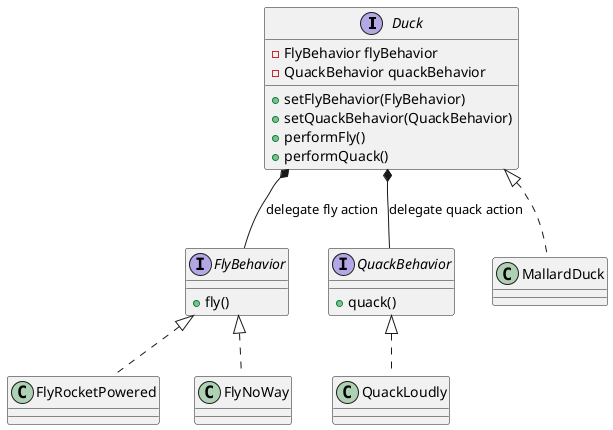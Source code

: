 @startuml

interface Duck {
+setFlyBehavior(FlyBehavior)
+setQuackBehavior(QuackBehavior)
+performFly()
+performQuack()
-FlyBehavior flyBehavior
-QuackBehavior quackBehavior
}

interface FlyBehavior {
+fly()
}

interface QuackBehavior {
+quack()
}

Duck*--FlyBehavior:delegate fly action
Duck*--QuackBehavior:delegate quack action

Duck<|..MallardDuck

FlyBehavior <|.. FlyRocketPowered
FlyBehavior <|.. FlyNoWay

QuackBehavior <|.. QuackLoudly

@enduml